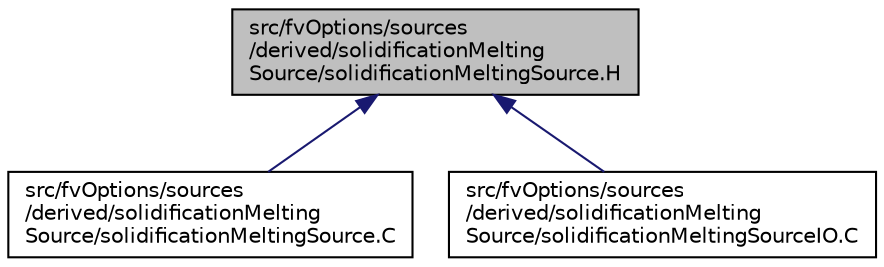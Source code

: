 digraph "src/fvOptions/sources/derived/solidificationMeltingSource/solidificationMeltingSource.H"
{
  bgcolor="transparent";
  edge [fontname="Helvetica",fontsize="10",labelfontname="Helvetica",labelfontsize="10"];
  node [fontname="Helvetica",fontsize="10",shape=record];
  Node1 [label="src/fvOptions/sources\l/derived/solidificationMelting\lSource/solidificationMeltingSource.H",height=0.2,width=0.4,color="black", fillcolor="grey75", style="filled", fontcolor="black"];
  Node1 -> Node2 [dir="back",color="midnightblue",fontsize="10",style="solid",fontname="Helvetica"];
  Node2 [label="src/fvOptions/sources\l/derived/solidificationMelting\lSource/solidificationMeltingSource.C",height=0.2,width=0.4,color="black",URL="$a06475.html"];
  Node1 -> Node3 [dir="back",color="midnightblue",fontsize="10",style="solid",fontname="Helvetica"];
  Node3 [label="src/fvOptions/sources\l/derived/solidificationMelting\lSource/solidificationMeltingSourceIO.C",height=0.2,width=0.4,color="black",URL="$a06477.html"];
}
